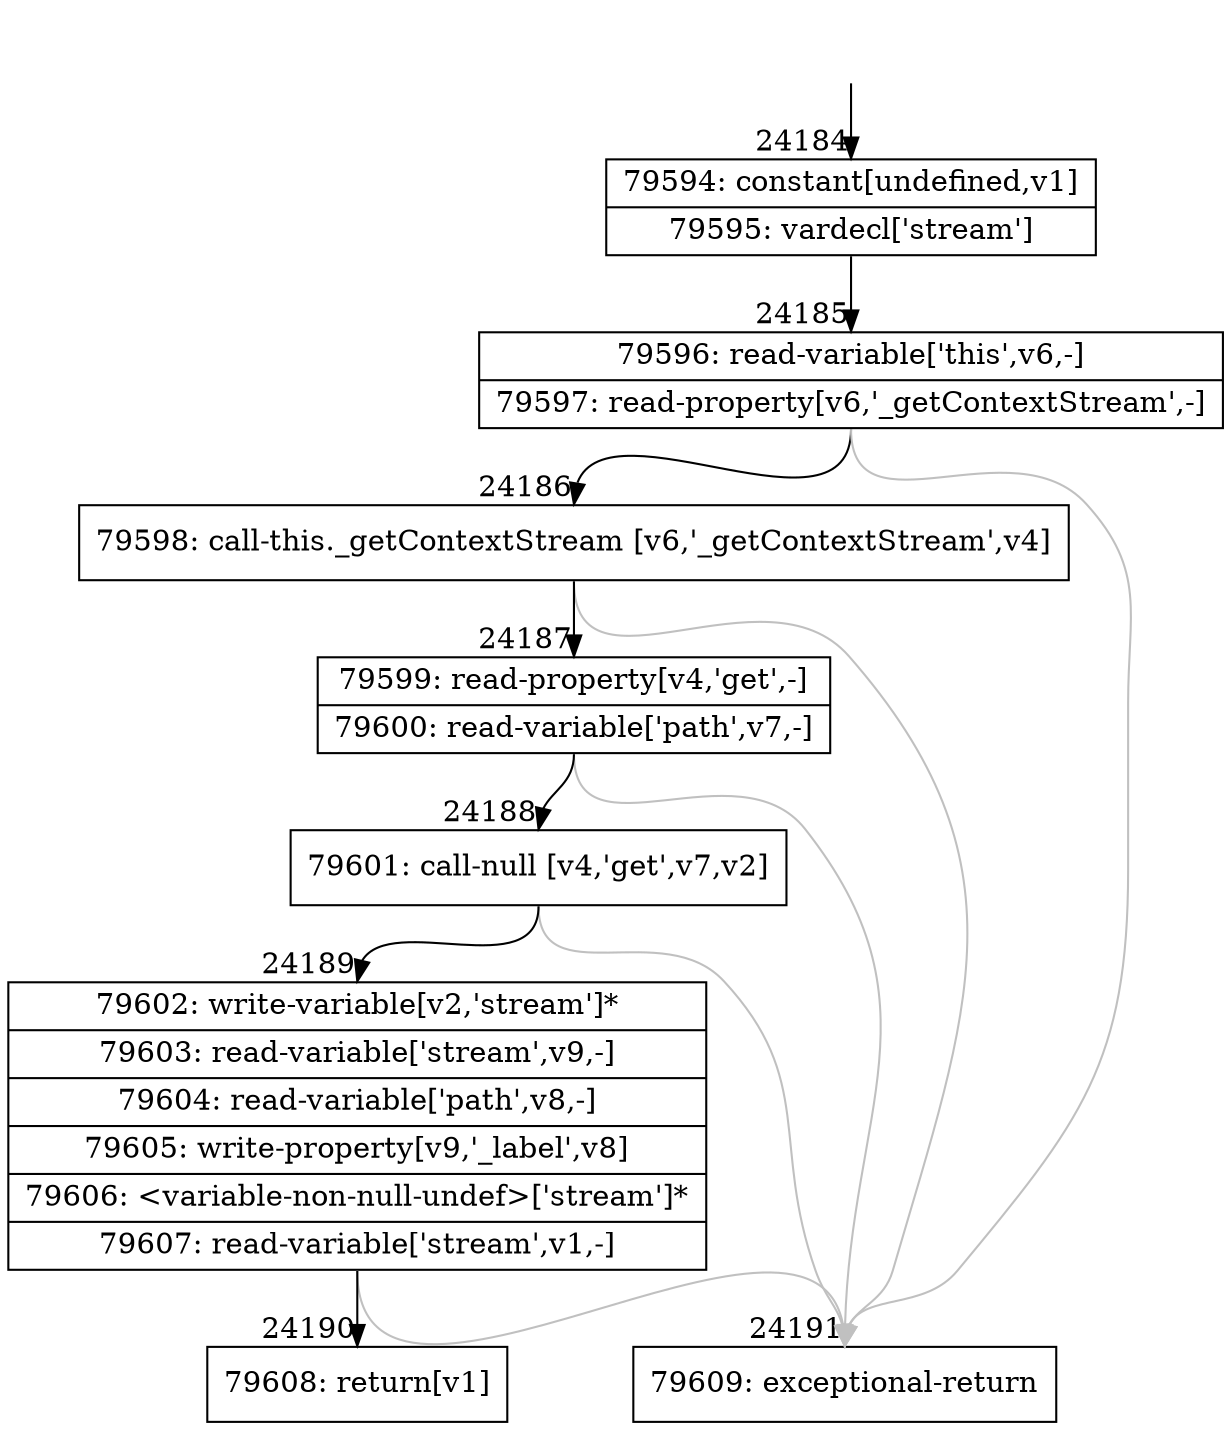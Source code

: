 digraph {
rankdir="TD"
BB_entry2119[shape=none,label=""];
BB_entry2119 -> BB24184 [tailport=s, headport=n, headlabel="    24184"]
BB24184 [shape=record label="{79594: constant[undefined,v1]|79595: vardecl['stream']}" ] 
BB24184 -> BB24185 [tailport=s, headport=n, headlabel="      24185"]
BB24185 [shape=record label="{79596: read-variable['this',v6,-]|79597: read-property[v6,'_getContextStream',-]}" ] 
BB24185 -> BB24186 [tailport=s, headport=n, headlabel="      24186"]
BB24185 -> BB24191 [tailport=s, headport=n, color=gray, headlabel="      24191"]
BB24186 [shape=record label="{79598: call-this._getContextStream [v6,'_getContextStream',v4]}" ] 
BB24186 -> BB24187 [tailport=s, headport=n, headlabel="      24187"]
BB24186 -> BB24191 [tailport=s, headport=n, color=gray]
BB24187 [shape=record label="{79599: read-property[v4,'get',-]|79600: read-variable['path',v7,-]}" ] 
BB24187 -> BB24188 [tailport=s, headport=n, headlabel="      24188"]
BB24187 -> BB24191 [tailport=s, headport=n, color=gray]
BB24188 [shape=record label="{79601: call-null [v4,'get',v7,v2]}" ] 
BB24188 -> BB24189 [tailport=s, headport=n, headlabel="      24189"]
BB24188 -> BB24191 [tailport=s, headport=n, color=gray]
BB24189 [shape=record label="{79602: write-variable[v2,'stream']*|79603: read-variable['stream',v9,-]|79604: read-variable['path',v8,-]|79605: write-property[v9,'_label',v8]|79606: \<variable-non-null-undef\>['stream']*|79607: read-variable['stream',v1,-]}" ] 
BB24189 -> BB24190 [tailport=s, headport=n, headlabel="      24190"]
BB24189 -> BB24191 [tailport=s, headport=n, color=gray]
BB24190 [shape=record label="{79608: return[v1]}" ] 
BB24191 [shape=record label="{79609: exceptional-return}" ] 
//#$~ 45672
}
